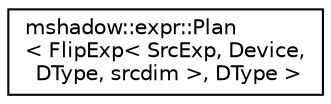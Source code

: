 digraph "Graphical Class Hierarchy"
{
 // LATEX_PDF_SIZE
  edge [fontname="Helvetica",fontsize="10",labelfontname="Helvetica",labelfontsize="10"];
  node [fontname="Helvetica",fontsize="10",shape=record];
  rankdir="LR";
  Node0 [label="mshadow::expr::Plan\l\< FlipExp\< SrcExp, Device,\l DType, srcdim \>, DType \>",height=0.2,width=0.4,color="black", fillcolor="white", style="filled",URL="$structmshadow_1_1expr_1_1Plan_3_01FlipExp_3_01SrcExp_00_01Device_00_01DType_00_01srcdim_01_4_00_01DType_01_4.html",tooltip=" "];
}
